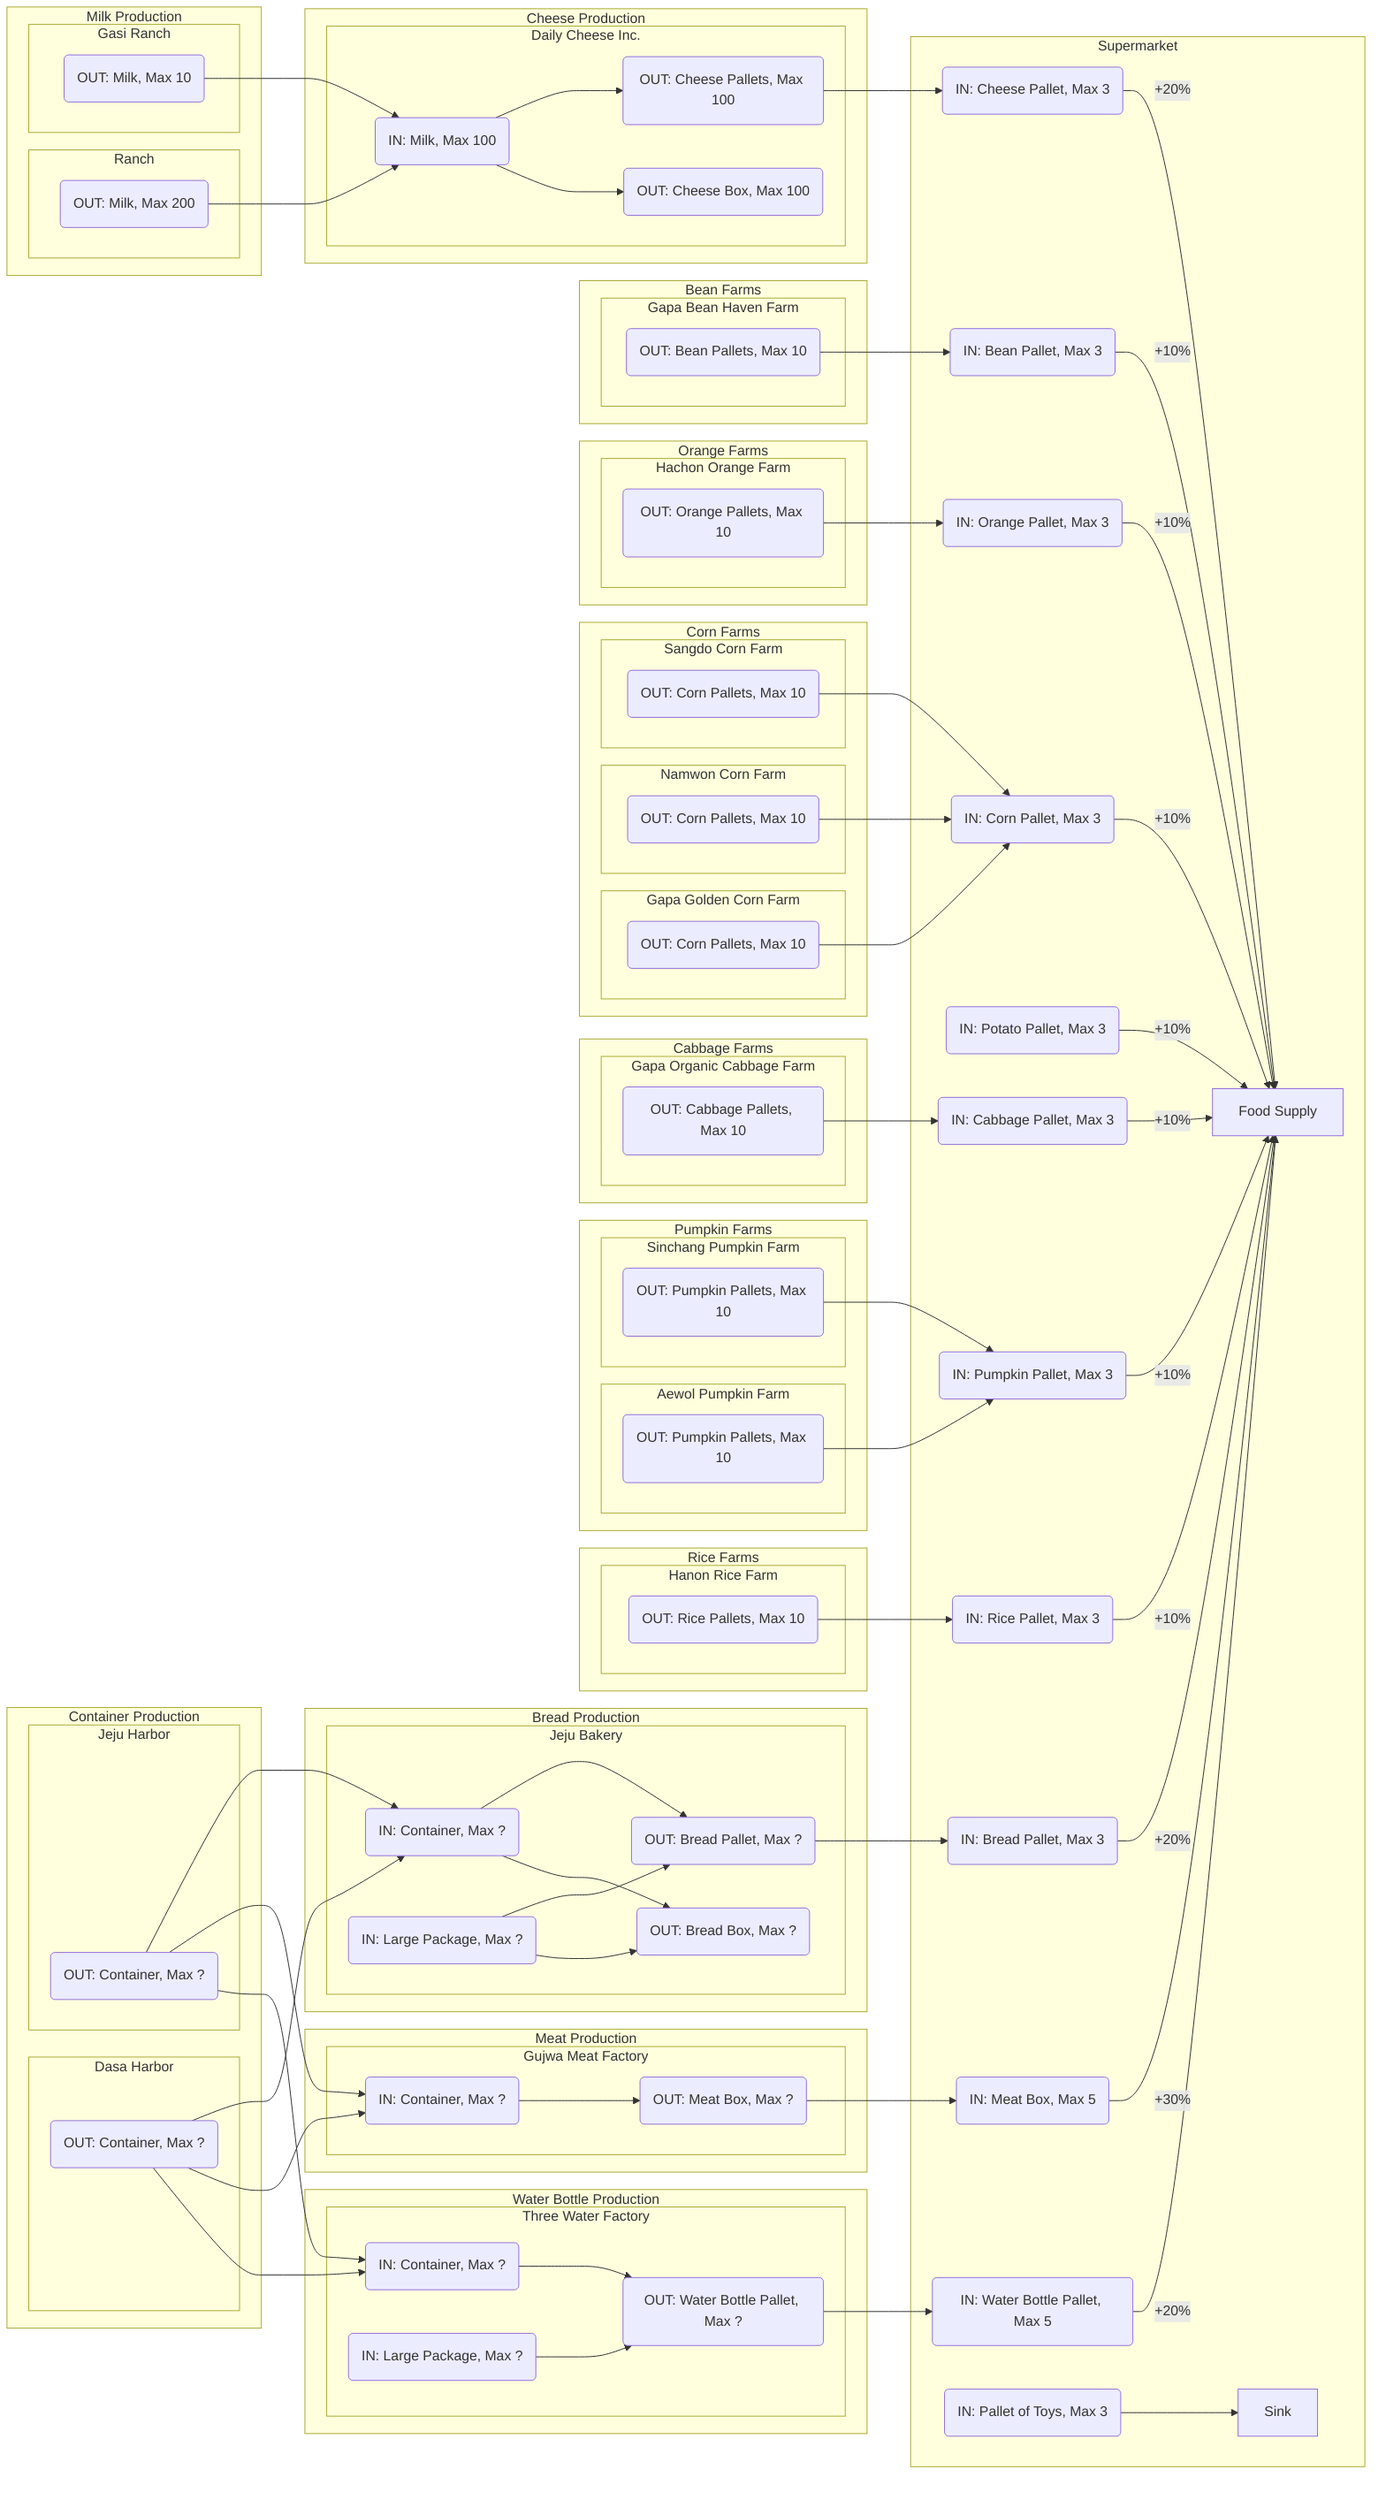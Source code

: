 graph LR
    subgraph Supermarket
        WaterBottle(IN: Water Bottle Pallet, Max 5) -->|+20%| FoodSupply
        Rice(IN: Rice Pallet, Max 3) -->|+10%| FoodSupply
        Pumpkin(IN: Pumpkin Pallet, Max 3) -->|+10%| FoodSupply
        Cabbage(IN: Cabbage Pallet, Max 3) -->|+10%| FoodSupply
        Potato(IN: Potato Pallet, Max 3) -->|+10%| FoodSupply
        Corn(IN: Corn Pallet, Max 3) -->|+10%| FoodSupply
        Orange(IN: Orange Pallet, Max 3) -->|+10%| FoodSupply
        Bean(IN: Bean Pallet, Max 3) -->|+10%| FoodSupply
        Cheese(IN: Cheese Pallet, Max 3) -->|+20%| FoodSupply
        Bread(IN: Bread Pallet, Max 3)  -->|+20%| FoodSupply
        Meat(IN: Meat Box, Max 5) -->|+30%| FoodSupply
        Toys(IN: Pallet of Toys, Max 3) --> Sink

        FoodSupply[Food Supply]
        Sink[Sink]
    end

    subgraph Water Bottle Production
        subgraph Three Water Factory
            OutWaterBottle(OUT: Water Bottle Pallet, Max ?) --> WaterBottle
            TWFInContainer(IN: Container, Max ?) --> OutWaterBottle
            TWFInLargePackage(IN: Large Package, Max ?) --> OutWaterBottle
        end
    end

    subgraph Rice Farms
        subgraph Hanon Rice Farm
            MakeRice1(OUT: Rice Pallets, Max 10) --> Rice
        end
    end

    subgraph Pumpkin Farms
        subgraph Aewol Pumpkin Farm
            MakePumpkin1(OUT: Pumpkin Pallets, Max 10) --> Pumpkin
        end
        subgraph Sinchang Pumpkin Farm
            MakePumpkin2(OUT: Pumpkin Pallets, Max 10) --> Pumpkin
        end
    end
    
    subgraph Cabbage Farms
        subgraph Gapa Organic Cabbage Farm
            MakeCabbage1(OUT: Cabbage Pallets, Max 10) --> Cabbage
        end
    end

    subgraph Corn Farms
        subgraph Gapa Golden Corn Farm
            MakeCorn1(OUT: Corn Pallets, Max 10) --> Corn
        end
        subgraph Namwon Corn Farm
            MakeCorn2(OUT: Corn Pallets, Max 10) --> Corn
        end
        subgraph Sangdo Corn Farm
            MakeCorn3(OUT: Corn Pallets, Max 10) --> Corn
        end
    end
    subgraph Orange Farms
        subgraph Hachon Orange Farm
            MakeOrange(OUT: Orange Pallets, Max 10) --> Orange
        end
    end

    subgraph Bean Farms
        subgraph Gapa Bean Haven Farm
            MakeBean1(OUT: Bean Pallets, Max 10) --> Bean
        end
    end

    subgraph Cheese Production
        subgraph Daily Cheese Inc.
            DCInMilk(IN: Milk, Max 100) --> OutCheesePallet(OUT: Cheese Pallets, Max 100) --> Cheese
            DCInMilk --> OutCheeseBox(OUT: Cheese Box, Max 100)
        end
    end

    subgraph Milk Production
        subgraph Ranch
            RanchOutMilk(OUT: Milk, Max 200) --> DCInMilk
        end
        subgraph Gasi Ranch
            GasiRanchOutMilk(OUT: Milk, Max 10) --> DCInMilk
        end
    end

    subgraph Bread Production
        subgraph Jeju Bakery
            JJBInContainer(IN: Container, Max ?) --> OutBreadPallet(OUT: Bread Pallet, Max ?) --> Bread
            JJBInContainer --> OutBreadBox(OUT: Bread Box, Max ?)
            JJBInLargePackage(IN: Large Package, Max ?) --> OutBreadPallet
            JJBInLargePackage --> OutBreadBox
        end
    end

    subgraph Meat Production
        subgraph Gujwa Meat Factory
            GMFInContainer(IN: Container, Max ?) --> OutMeatBox(OUT: Meat Box, Max ?) --> Meat
        end
    end

    subgraph Container Production
        subgraph Dasa Harbor
            DHContainer(OUT: Container, Max ?)
        end
        subgraph Jeju Harbor
            JJContainer(OUT: Container, Max ?)
        end

        DHContainer --> JJBInContainer
        JJContainer --> JJBInContainer

        DHContainer --> GMFInContainer
        JJContainer --> GMFInContainer

        DHContainer --> TWFInContainer
        JJContainer --> TWFInContainer
    end